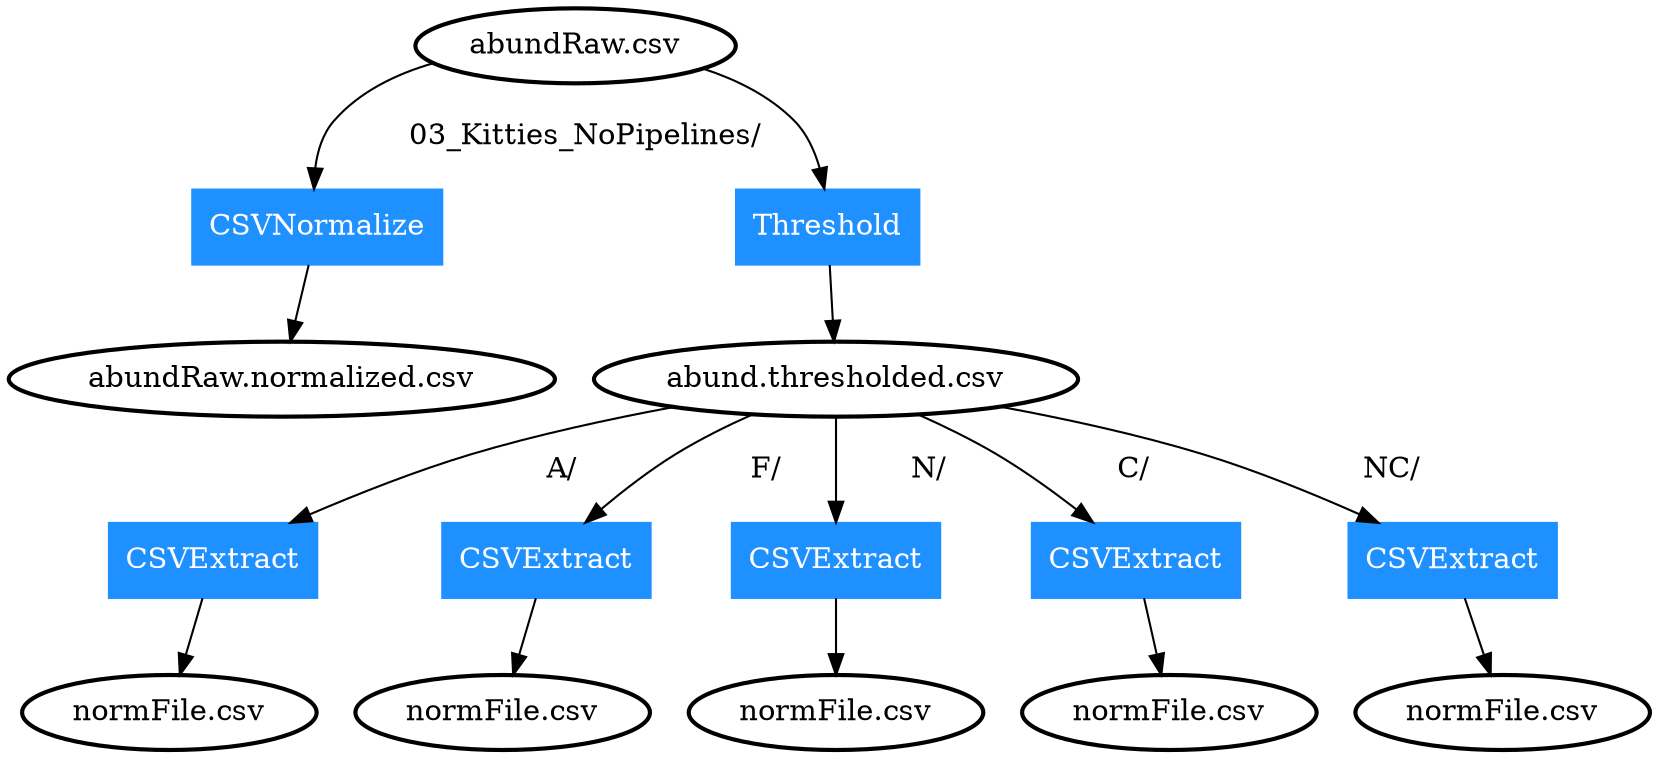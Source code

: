 digraph G {
	node [style=bold];
	"03_Kitties_NoPipelines/abundRaw.csv"->"0" [label = "	03_Kitties_NoPipelines/	"];
	"0"->"03_Kitties_NoPipelines/abundRaw.normalized.csv";
	"03_Kitties_NoPipelines/abundRaw.csv" [label = "abundRaw.csv"];
	"03_Kitties_NoPipelines/abundRaw.normalized.csv" [label = "abundRaw.normalized.csv"];
	"03_Kitties_NoPipelines/abundRaw.csv"->"1";
	"1"->"03_Kitties_NoPipelines/abund.thresholded.csv";
	"03_Kitties_NoPipelines/abundRaw.csv" [label = "abundRaw.csv"];
	"03_Kitties_NoPipelines/abund.thresholded.csv" [label = "abund.thresholded.csv"];
	"03_Kitties_NoPipelines/abund.thresholded.csv"->"2" [label = "	A/	"];
	"2"->"03_Kitties_NoPipelines/A/normFile.csv";
	"03_Kitties_NoPipelines/abund.thresholded.csv" [label = "abund.thresholded.csv"];
	"03_Kitties_NoPipelines/A/normFile.csv" [label = "normFile.csv"];
	"03_Kitties_NoPipelines/abund.thresholded.csv"->"3" [label = "	F/	"];
	"3"->"03_Kitties_NoPipelines/F/normFile.csv";
	"03_Kitties_NoPipelines/abund.thresholded.csv" [label = "abund.thresholded.csv"];
	"03_Kitties_NoPipelines/F/normFile.csv" [label = "normFile.csv"];
	"03_Kitties_NoPipelines/abund.thresholded.csv"->"4" [label = "	N/	"];
	"4"->"03_Kitties_NoPipelines/N/normFile.csv";
	"03_Kitties_NoPipelines/abund.thresholded.csv" [label = "abund.thresholded.csv"];
	"03_Kitties_NoPipelines/N/normFile.csv" [label = "normFile.csv"];
	"03_Kitties_NoPipelines/abund.thresholded.csv"->"5" [label = "	C/	"];
	"5"->"03_Kitties_NoPipelines/C/normFile.csv";
	"03_Kitties_NoPipelines/abund.thresholded.csv" [label = "abund.thresholded.csv"];
	"03_Kitties_NoPipelines/C/normFile.csv" [label = "normFile.csv"];
	"03_Kitties_NoPipelines/abund.thresholded.csv"->"6" [label = "	NC/	"];
	"6"->"03_Kitties_NoPipelines/NC/normFile.csv";
	"03_Kitties_NoPipelines/abund.thresholded.csv" [label = "abund.thresholded.csv"];
	"03_Kitties_NoPipelines/NC/normFile.csv" [label = "normFile.csv"];
	"0" [label="CSVNormalize", shape=box, color=dodgerblue1, fontcolor=white, style=filled];
	"1" [label="Threshold", shape=box, color=dodgerblue1, fontcolor=white, style=filled];
	"2" [label="CSVExtract", shape=box, color=dodgerblue1, fontcolor=white, style=filled];
	"3" [label="CSVExtract", shape=box, color=dodgerblue1, fontcolor=white, style=filled];
	"4" [label="CSVExtract", shape=box, color=dodgerblue1, fontcolor=white, style=filled];
	"5" [label="CSVExtract", shape=box, color=dodgerblue1, fontcolor=white, style=filled];
	"6" [label="CSVExtract", shape=box, color=dodgerblue1, fontcolor=white, style=filled];
}

